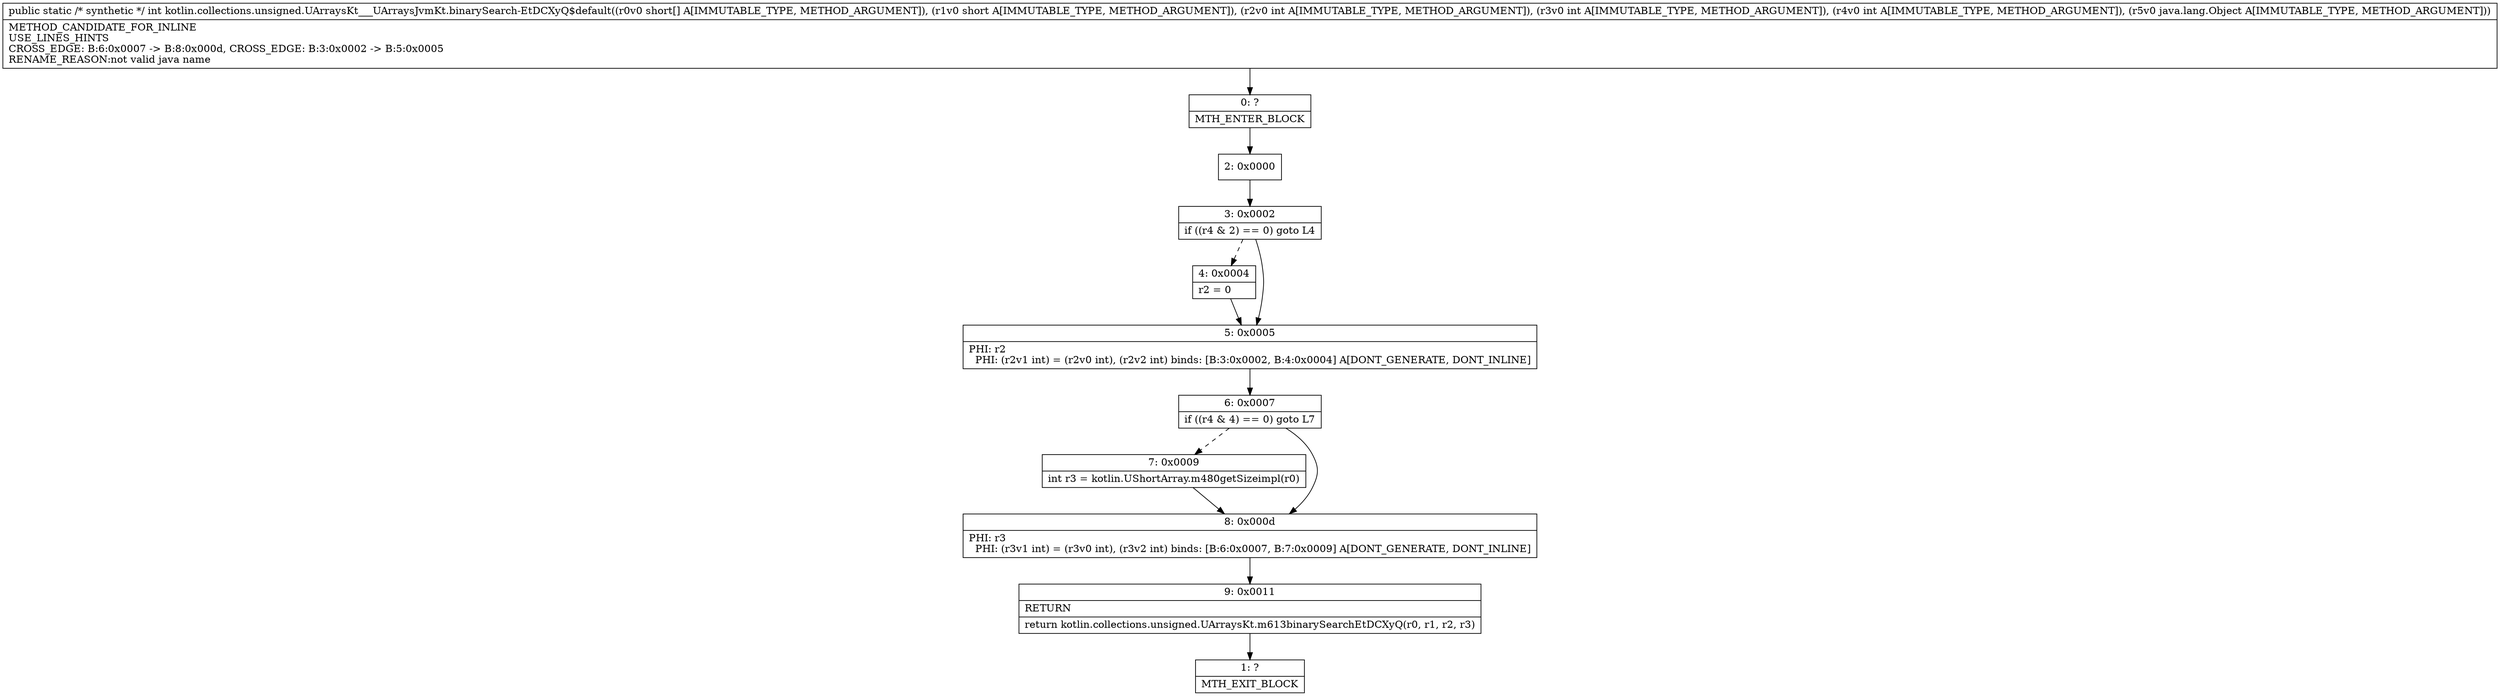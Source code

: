 digraph "CFG forkotlin.collections.unsigned.UArraysKt___UArraysJvmKt.binarySearch\-EtDCXyQ$default([SSIIILjava\/lang\/Object;)I" {
Node_0 [shape=record,label="{0\:\ ?|MTH_ENTER_BLOCK\l}"];
Node_2 [shape=record,label="{2\:\ 0x0000}"];
Node_3 [shape=record,label="{3\:\ 0x0002|if ((r4 & 2) == 0) goto L4\l}"];
Node_4 [shape=record,label="{4\:\ 0x0004|r2 = 0\l}"];
Node_5 [shape=record,label="{5\:\ 0x0005|PHI: r2 \l  PHI: (r2v1 int) = (r2v0 int), (r2v2 int) binds: [B:3:0x0002, B:4:0x0004] A[DONT_GENERATE, DONT_INLINE]\l}"];
Node_6 [shape=record,label="{6\:\ 0x0007|if ((r4 & 4) == 0) goto L7\l}"];
Node_7 [shape=record,label="{7\:\ 0x0009|int r3 = kotlin.UShortArray.m480getSizeimpl(r0)\l}"];
Node_8 [shape=record,label="{8\:\ 0x000d|PHI: r3 \l  PHI: (r3v1 int) = (r3v0 int), (r3v2 int) binds: [B:6:0x0007, B:7:0x0009] A[DONT_GENERATE, DONT_INLINE]\l}"];
Node_9 [shape=record,label="{9\:\ 0x0011|RETURN\l|return kotlin.collections.unsigned.UArraysKt.m613binarySearchEtDCXyQ(r0, r1, r2, r3)\l}"];
Node_1 [shape=record,label="{1\:\ ?|MTH_EXIT_BLOCK\l}"];
MethodNode[shape=record,label="{public static \/* synthetic *\/ int kotlin.collections.unsigned.UArraysKt___UArraysJvmKt.binarySearch\-EtDCXyQ$default((r0v0 short[] A[IMMUTABLE_TYPE, METHOD_ARGUMENT]), (r1v0 short A[IMMUTABLE_TYPE, METHOD_ARGUMENT]), (r2v0 int A[IMMUTABLE_TYPE, METHOD_ARGUMENT]), (r3v0 int A[IMMUTABLE_TYPE, METHOD_ARGUMENT]), (r4v0 int A[IMMUTABLE_TYPE, METHOD_ARGUMENT]), (r5v0 java.lang.Object A[IMMUTABLE_TYPE, METHOD_ARGUMENT]))  | METHOD_CANDIDATE_FOR_INLINE\lUSE_LINES_HINTS\lCROSS_EDGE: B:6:0x0007 \-\> B:8:0x000d, CROSS_EDGE: B:3:0x0002 \-\> B:5:0x0005\lRENAME_REASON:not valid java name\l}"];
MethodNode -> Node_0;Node_0 -> Node_2;
Node_2 -> Node_3;
Node_3 -> Node_4[style=dashed];
Node_3 -> Node_5;
Node_4 -> Node_5;
Node_5 -> Node_6;
Node_6 -> Node_7[style=dashed];
Node_6 -> Node_8;
Node_7 -> Node_8;
Node_8 -> Node_9;
Node_9 -> Node_1;
}

